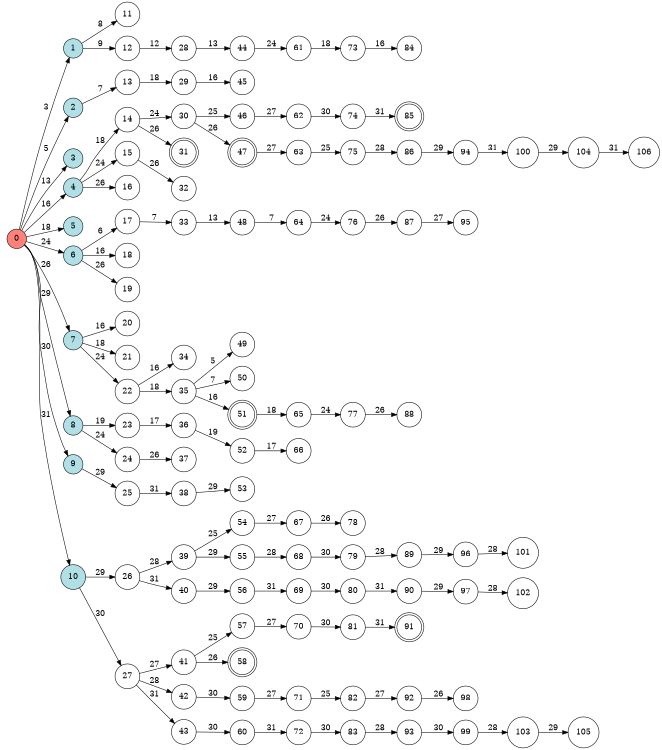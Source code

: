 digraph APTA {
__start0 [label="" shape="none"];

rankdir=LR;
size="8,5";

s0 [style="filled", color="black", fillcolor="#ff817b" shape="circle", label="0"];
s1 [style="filled", color="black", fillcolor="powderblue" shape="circle", label="1"];
s2 [style="filled", color="black", fillcolor="powderblue" shape="circle", label="2"];
s3 [style="filled", color="black", fillcolor="powderblue" shape="circle", label="3"];
s4 [style="filled", color="black", fillcolor="powderblue" shape="circle", label="4"];
s5 [style="filled", color="black", fillcolor="powderblue" shape="circle", label="5"];
s6 [style="filled", color="black", fillcolor="powderblue" shape="circle", label="6"];
s7 [style="filled", color="black", fillcolor="powderblue" shape="circle", label="7"];
s8 [style="filled", color="black", fillcolor="powderblue" shape="circle", label="8"];
s9 [style="filled", color="black", fillcolor="powderblue" shape="circle", label="9"];
s10 [style="filled", color="black", fillcolor="powderblue" shape="circle", label="10"];
s11 [style="filled", color="black", fillcolor="white" shape="circle", label="11"];
s12 [style="filled", color="black", fillcolor="white" shape="circle", label="12"];
s13 [style="filled", color="black", fillcolor="white" shape="circle", label="13"];
s14 [style="filled", color="black", fillcolor="white" shape="circle", label="14"];
s15 [style="filled", color="black", fillcolor="white" shape="circle", label="15"];
s16 [style="filled", color="black", fillcolor="white" shape="circle", label="16"];
s17 [style="filled", color="black", fillcolor="white" shape="circle", label="17"];
s18 [style="filled", color="black", fillcolor="white" shape="circle", label="18"];
s19 [style="filled", color="black", fillcolor="white" shape="circle", label="19"];
s20 [style="filled", color="black", fillcolor="white" shape="circle", label="20"];
s21 [style="filled", color="black", fillcolor="white" shape="circle", label="21"];
s22 [style="filled", color="black", fillcolor="white" shape="circle", label="22"];
s23 [style="filled", color="black", fillcolor="white" shape="circle", label="23"];
s24 [style="filled", color="black", fillcolor="white" shape="circle", label="24"];
s25 [style="filled", color="black", fillcolor="white" shape="circle", label="25"];
s26 [style="filled", color="black", fillcolor="white" shape="circle", label="26"];
s27 [style="filled", color="black", fillcolor="white" shape="circle", label="27"];
s28 [style="filled", color="black", fillcolor="white" shape="circle", label="28"];
s29 [style="filled", color="black", fillcolor="white" shape="circle", label="29"];
s30 [style="filled", color="black", fillcolor="white" shape="circle", label="30"];
s31 [style="rounded,filled", color="black", fillcolor="white" shape="doublecircle", label="31"];
s32 [style="filled", color="black", fillcolor="white" shape="circle", label="32"];
s33 [style="filled", color="black", fillcolor="white" shape="circle", label="33"];
s34 [style="filled", color="black", fillcolor="white" shape="circle", label="34"];
s35 [style="filled", color="black", fillcolor="white" shape="circle", label="35"];
s36 [style="filled", color="black", fillcolor="white" shape="circle", label="36"];
s37 [style="filled", color="black", fillcolor="white" shape="circle", label="37"];
s38 [style="filled", color="black", fillcolor="white" shape="circle", label="38"];
s39 [style="filled", color="black", fillcolor="white" shape="circle", label="39"];
s40 [style="filled", color="black", fillcolor="white" shape="circle", label="40"];
s41 [style="filled", color="black", fillcolor="white" shape="circle", label="41"];
s42 [style="filled", color="black", fillcolor="white" shape="circle", label="42"];
s43 [style="filled", color="black", fillcolor="white" shape="circle", label="43"];
s44 [style="filled", color="black", fillcolor="white" shape="circle", label="44"];
s45 [style="filled", color="black", fillcolor="white" shape="circle", label="45"];
s46 [style="filled", color="black", fillcolor="white" shape="circle", label="46"];
s47 [style="rounded,filled", color="black", fillcolor="white" shape="doublecircle", label="47"];
s48 [style="filled", color="black", fillcolor="white" shape="circle", label="48"];
s49 [style="filled", color="black", fillcolor="white" shape="circle", label="49"];
s50 [style="filled", color="black", fillcolor="white" shape="circle", label="50"];
s51 [style="rounded,filled", color="black", fillcolor="white" shape="doublecircle", label="51"];
s52 [style="filled", color="black", fillcolor="white" shape="circle", label="52"];
s53 [style="filled", color="black", fillcolor="white" shape="circle", label="53"];
s54 [style="filled", color="black", fillcolor="white" shape="circle", label="54"];
s55 [style="filled", color="black", fillcolor="white" shape="circle", label="55"];
s56 [style="filled", color="black", fillcolor="white" shape="circle", label="56"];
s57 [style="filled", color="black", fillcolor="white" shape="circle", label="57"];
s58 [style="rounded,filled", color="black", fillcolor="white" shape="doublecircle", label="58"];
s59 [style="filled", color="black", fillcolor="white" shape="circle", label="59"];
s60 [style="filled", color="black", fillcolor="white" shape="circle", label="60"];
s61 [style="filled", color="black", fillcolor="white" shape="circle", label="61"];
s62 [style="filled", color="black", fillcolor="white" shape="circle", label="62"];
s63 [style="filled", color="black", fillcolor="white" shape="circle", label="63"];
s64 [style="filled", color="black", fillcolor="white" shape="circle", label="64"];
s65 [style="filled", color="black", fillcolor="white" shape="circle", label="65"];
s66 [style="filled", color="black", fillcolor="white" shape="circle", label="66"];
s67 [style="filled", color="black", fillcolor="white" shape="circle", label="67"];
s68 [style="filled", color="black", fillcolor="white" shape="circle", label="68"];
s69 [style="filled", color="black", fillcolor="white" shape="circle", label="69"];
s70 [style="filled", color="black", fillcolor="white" shape="circle", label="70"];
s71 [style="filled", color="black", fillcolor="white" shape="circle", label="71"];
s72 [style="filled", color="black", fillcolor="white" shape="circle", label="72"];
s73 [style="filled", color="black", fillcolor="white" shape="circle", label="73"];
s74 [style="filled", color="black", fillcolor="white" shape="circle", label="74"];
s75 [style="filled", color="black", fillcolor="white" shape="circle", label="75"];
s76 [style="filled", color="black", fillcolor="white" shape="circle", label="76"];
s77 [style="filled", color="black", fillcolor="white" shape="circle", label="77"];
s78 [style="filled", color="black", fillcolor="white" shape="circle", label="78"];
s79 [style="filled", color="black", fillcolor="white" shape="circle", label="79"];
s80 [style="filled", color="black", fillcolor="white" shape="circle", label="80"];
s81 [style="filled", color="black", fillcolor="white" shape="circle", label="81"];
s82 [style="filled", color="black", fillcolor="white" shape="circle", label="82"];
s83 [style="filled", color="black", fillcolor="white" shape="circle", label="83"];
s84 [style="filled", color="black", fillcolor="white" shape="circle", label="84"];
s85 [style="rounded,filled", color="black", fillcolor="white" shape="doublecircle", label="85"];
s86 [style="filled", color="black", fillcolor="white" shape="circle", label="86"];
s87 [style="filled", color="black", fillcolor="white" shape="circle", label="87"];
s88 [style="filled", color="black", fillcolor="white" shape="circle", label="88"];
s89 [style="filled", color="black", fillcolor="white" shape="circle", label="89"];
s90 [style="filled", color="black", fillcolor="white" shape="circle", label="90"];
s91 [style="rounded,filled", color="black", fillcolor="white" shape="doublecircle", label="91"];
s92 [style="filled", color="black", fillcolor="white" shape="circle", label="92"];
s93 [style="filled", color="black", fillcolor="white" shape="circle", label="93"];
s94 [style="filled", color="black", fillcolor="white" shape="circle", label="94"];
s95 [style="filled", color="black", fillcolor="white" shape="circle", label="95"];
s96 [style="filled", color="black", fillcolor="white" shape="circle", label="96"];
s97 [style="filled", color="black", fillcolor="white" shape="circle", label="97"];
s98 [style="filled", color="black", fillcolor="white" shape="circle", label="98"];
s99 [style="filled", color="black", fillcolor="white" shape="circle", label="99"];
s100 [style="filled", color="black", fillcolor="white" shape="circle", label="100"];
s101 [style="filled", color="black", fillcolor="white" shape="circle", label="101"];
s102 [style="filled", color="black", fillcolor="white" shape="circle", label="102"];
s103 [style="filled", color="black", fillcolor="white" shape="circle", label="103"];
s104 [style="filled", color="black", fillcolor="white" shape="circle", label="104"];
s105 [style="filled", color="black", fillcolor="white" shape="circle", label="105"];
s106 [style="filled", color="black", fillcolor="white" shape="circle", label="106"];
s0 -> s1 [label="3"];
s0 -> s2 [label="5"];
s0 -> s3 [label="13"];
s0 -> s4 [label="16"];
s0 -> s5 [label="18"];
s0 -> s6 [label="24"];
s0 -> s7 [label="26"];
s0 -> s8 [label="29"];
s0 -> s9 [label="30"];
s0 -> s10 [label="31"];
s1 -> s11 [label="8"];
s1 -> s12 [label="9"];
s2 -> s13 [label="7"];
s4 -> s14 [label="18"];
s4 -> s15 [label="24"];
s4 -> s16 [label="26"];
s6 -> s17 [label="6"];
s6 -> s18 [label="16"];
s6 -> s19 [label="26"];
s7 -> s20 [label="16"];
s7 -> s21 [label="18"];
s7 -> s22 [label="24"];
s8 -> s23 [label="19"];
s8 -> s24 [label="24"];
s9 -> s25 [label="29"];
s10 -> s26 [label="29"];
s10 -> s27 [label="30"];
s12 -> s28 [label="12"];
s13 -> s29 [label="18"];
s14 -> s30 [label="24"];
s14 -> s31 [label="26"];
s15 -> s32 [label="26"];
s17 -> s33 [label="7"];
s22 -> s34 [label="16"];
s22 -> s35 [label="18"];
s23 -> s36 [label="17"];
s24 -> s37 [label="26"];
s25 -> s38 [label="31"];
s26 -> s39 [label="28"];
s26 -> s40 [label="31"];
s27 -> s41 [label="27"];
s27 -> s42 [label="28"];
s27 -> s43 [label="31"];
s28 -> s44 [label="13"];
s29 -> s45 [label="16"];
s30 -> s46 [label="25"];
s30 -> s47 [label="26"];
s33 -> s48 [label="13"];
s35 -> s49 [label="5"];
s35 -> s50 [label="7"];
s35 -> s51 [label="16"];
s36 -> s52 [label="19"];
s38 -> s53 [label="29"];
s39 -> s54 [label="25"];
s39 -> s55 [label="29"];
s40 -> s56 [label="29"];
s41 -> s57 [label="25"];
s41 -> s58 [label="26"];
s42 -> s59 [label="30"];
s43 -> s60 [label="30"];
s44 -> s61 [label="24"];
s46 -> s62 [label="27"];
s47 -> s63 [label="27"];
s48 -> s64 [label="7"];
s51 -> s65 [label="18"];
s52 -> s66 [label="17"];
s54 -> s67 [label="27"];
s55 -> s68 [label="28"];
s56 -> s69 [label="31"];
s57 -> s70 [label="27"];
s59 -> s71 [label="27"];
s60 -> s72 [label="31"];
s61 -> s73 [label="18"];
s62 -> s74 [label="30"];
s63 -> s75 [label="25"];
s64 -> s76 [label="24"];
s65 -> s77 [label="24"];
s67 -> s78 [label="26"];
s68 -> s79 [label="30"];
s69 -> s80 [label="30"];
s70 -> s81 [label="30"];
s71 -> s82 [label="25"];
s72 -> s83 [label="30"];
s73 -> s84 [label="16"];
s74 -> s85 [label="31"];
s75 -> s86 [label="28"];
s76 -> s87 [label="26"];
s77 -> s88 [label="26"];
s79 -> s89 [label="28"];
s80 -> s90 [label="31"];
s81 -> s91 [label="31"];
s82 -> s92 [label="27"];
s83 -> s93 [label="28"];
s86 -> s94 [label="29"];
s87 -> s95 [label="27"];
s89 -> s96 [label="29"];
s90 -> s97 [label="29"];
s92 -> s98 [label="26"];
s93 -> s99 [label="30"];
s94 -> s100 [label="31"];
s96 -> s101 [label="28"];
s97 -> s102 [label="28"];
s99 -> s103 [label="28"];
s100 -> s104 [label="29"];
s103 -> s105 [label="29"];
s104 -> s106 [label="31"];

}